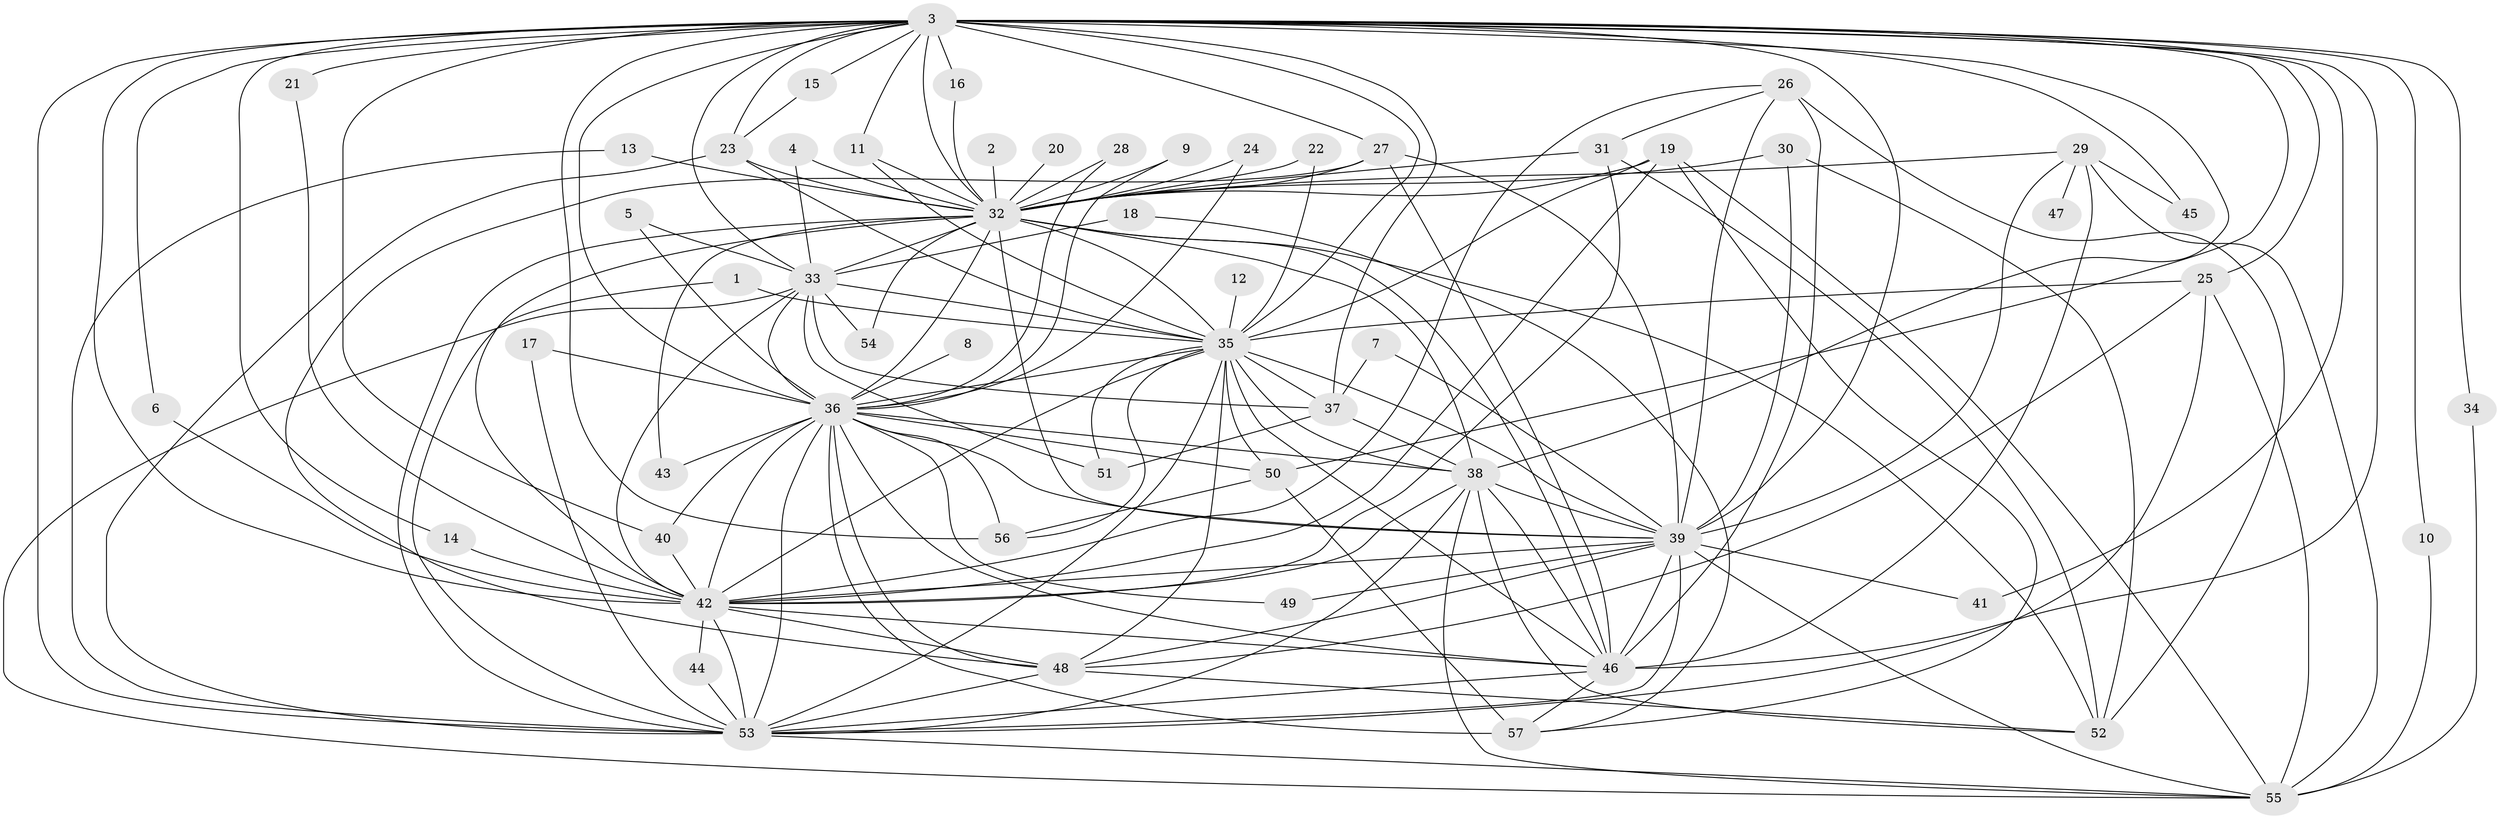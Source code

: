 // original degree distribution, {19: 0.008771929824561403, 22: 0.008771929824561403, 20: 0.008771929824561403, 16: 0.008771929824561403, 17: 0.017543859649122806, 15: 0.008771929824561403, 30: 0.008771929824561403, 34: 0.008771929824561403, 24: 0.008771929824561403, 5: 0.05263157894736842, 12: 0.008771929824561403, 2: 0.5701754385964912, 4: 0.06140350877192982, 9: 0.008771929824561403, 3: 0.18421052631578946, 7: 0.017543859649122806, 6: 0.008771929824561403}
// Generated by graph-tools (version 1.1) at 2025/25/03/09/25 03:25:39]
// undirected, 57 vertices, 163 edges
graph export_dot {
graph [start="1"]
  node [color=gray90,style=filled];
  1;
  2;
  3;
  4;
  5;
  6;
  7;
  8;
  9;
  10;
  11;
  12;
  13;
  14;
  15;
  16;
  17;
  18;
  19;
  20;
  21;
  22;
  23;
  24;
  25;
  26;
  27;
  28;
  29;
  30;
  31;
  32;
  33;
  34;
  35;
  36;
  37;
  38;
  39;
  40;
  41;
  42;
  43;
  44;
  45;
  46;
  47;
  48;
  49;
  50;
  51;
  52;
  53;
  54;
  55;
  56;
  57;
  1 -- 35 [weight=1.0];
  1 -- 53 [weight=1.0];
  2 -- 32 [weight=1.0];
  3 -- 6 [weight=1.0];
  3 -- 10 [weight=1.0];
  3 -- 11 [weight=1.0];
  3 -- 14 [weight=1.0];
  3 -- 15 [weight=1.0];
  3 -- 16 [weight=1.0];
  3 -- 21 [weight=1.0];
  3 -- 23 [weight=1.0];
  3 -- 25 [weight=1.0];
  3 -- 27 [weight=1.0];
  3 -- 32 [weight=2.0];
  3 -- 33 [weight=1.0];
  3 -- 34 [weight=1.0];
  3 -- 35 [weight=3.0];
  3 -- 36 [weight=3.0];
  3 -- 37 [weight=1.0];
  3 -- 38 [weight=2.0];
  3 -- 39 [weight=3.0];
  3 -- 40 [weight=1.0];
  3 -- 41 [weight=1.0];
  3 -- 42 [weight=2.0];
  3 -- 45 [weight=1.0];
  3 -- 46 [weight=3.0];
  3 -- 50 [weight=1.0];
  3 -- 53 [weight=2.0];
  3 -- 56 [weight=3.0];
  4 -- 32 [weight=1.0];
  4 -- 33 [weight=1.0];
  5 -- 33 [weight=1.0];
  5 -- 36 [weight=1.0];
  6 -- 42 [weight=1.0];
  7 -- 37 [weight=1.0];
  7 -- 39 [weight=1.0];
  8 -- 36 [weight=1.0];
  9 -- 32 [weight=1.0];
  9 -- 36 [weight=1.0];
  10 -- 55 [weight=1.0];
  11 -- 32 [weight=1.0];
  11 -- 35 [weight=1.0];
  12 -- 35 [weight=1.0];
  13 -- 32 [weight=1.0];
  13 -- 53 [weight=1.0];
  14 -- 42 [weight=1.0];
  15 -- 23 [weight=1.0];
  16 -- 32 [weight=1.0];
  17 -- 36 [weight=1.0];
  17 -- 53 [weight=1.0];
  18 -- 33 [weight=1.0];
  18 -- 57 [weight=1.0];
  19 -- 32 [weight=1.0];
  19 -- 35 [weight=1.0];
  19 -- 42 [weight=1.0];
  19 -- 55 [weight=1.0];
  19 -- 57 [weight=1.0];
  20 -- 32 [weight=1.0];
  21 -- 42 [weight=1.0];
  22 -- 32 [weight=1.0];
  22 -- 35 [weight=1.0];
  23 -- 32 [weight=1.0];
  23 -- 35 [weight=1.0];
  23 -- 53 [weight=1.0];
  24 -- 32 [weight=1.0];
  24 -- 36 [weight=1.0];
  25 -- 35 [weight=1.0];
  25 -- 48 [weight=1.0];
  25 -- 53 [weight=1.0];
  25 -- 55 [weight=1.0];
  26 -- 31 [weight=1.0];
  26 -- 39 [weight=1.0];
  26 -- 42 [weight=1.0];
  26 -- 46 [weight=1.0];
  26 -- 52 [weight=2.0];
  27 -- 32 [weight=1.0];
  27 -- 39 [weight=1.0];
  27 -- 46 [weight=1.0];
  27 -- 48 [weight=1.0];
  28 -- 32 [weight=1.0];
  28 -- 36 [weight=1.0];
  29 -- 32 [weight=1.0];
  29 -- 39 [weight=1.0];
  29 -- 45 [weight=1.0];
  29 -- 46 [weight=2.0];
  29 -- 47 [weight=2.0];
  29 -- 55 [weight=1.0];
  30 -- 32 [weight=1.0];
  30 -- 39 [weight=1.0];
  30 -- 52 [weight=1.0];
  31 -- 32 [weight=1.0];
  31 -- 42 [weight=1.0];
  31 -- 52 [weight=1.0];
  32 -- 33 [weight=1.0];
  32 -- 35 [weight=1.0];
  32 -- 36 [weight=2.0];
  32 -- 38 [weight=1.0];
  32 -- 39 [weight=2.0];
  32 -- 42 [weight=2.0];
  32 -- 43 [weight=1.0];
  32 -- 46 [weight=1.0];
  32 -- 52 [weight=1.0];
  32 -- 53 [weight=1.0];
  32 -- 54 [weight=1.0];
  33 -- 35 [weight=1.0];
  33 -- 36 [weight=1.0];
  33 -- 37 [weight=1.0];
  33 -- 42 [weight=1.0];
  33 -- 51 [weight=1.0];
  33 -- 54 [weight=1.0];
  33 -- 55 [weight=1.0];
  34 -- 55 [weight=1.0];
  35 -- 36 [weight=1.0];
  35 -- 37 [weight=1.0];
  35 -- 38 [weight=2.0];
  35 -- 39 [weight=1.0];
  35 -- 42 [weight=1.0];
  35 -- 46 [weight=1.0];
  35 -- 48 [weight=1.0];
  35 -- 50 [weight=1.0];
  35 -- 51 [weight=1.0];
  35 -- 53 [weight=1.0];
  35 -- 56 [weight=1.0];
  36 -- 38 [weight=1.0];
  36 -- 39 [weight=2.0];
  36 -- 40 [weight=1.0];
  36 -- 42 [weight=1.0];
  36 -- 43 [weight=1.0];
  36 -- 46 [weight=1.0];
  36 -- 48 [weight=1.0];
  36 -- 49 [weight=1.0];
  36 -- 50 [weight=1.0];
  36 -- 53 [weight=1.0];
  36 -- 56 [weight=1.0];
  36 -- 57 [weight=2.0];
  37 -- 38 [weight=1.0];
  37 -- 51 [weight=1.0];
  38 -- 39 [weight=1.0];
  38 -- 42 [weight=2.0];
  38 -- 46 [weight=2.0];
  38 -- 52 [weight=1.0];
  38 -- 53 [weight=1.0];
  38 -- 55 [weight=1.0];
  39 -- 41 [weight=1.0];
  39 -- 42 [weight=1.0];
  39 -- 46 [weight=1.0];
  39 -- 48 [weight=1.0];
  39 -- 49 [weight=1.0];
  39 -- 53 [weight=1.0];
  39 -- 55 [weight=1.0];
  40 -- 42 [weight=2.0];
  42 -- 44 [weight=1.0];
  42 -- 46 [weight=1.0];
  42 -- 48 [weight=1.0];
  42 -- 53 [weight=1.0];
  44 -- 53 [weight=1.0];
  46 -- 53 [weight=1.0];
  46 -- 57 [weight=1.0];
  48 -- 52 [weight=1.0];
  48 -- 53 [weight=1.0];
  50 -- 56 [weight=1.0];
  50 -- 57 [weight=1.0];
  53 -- 55 [weight=1.0];
}
